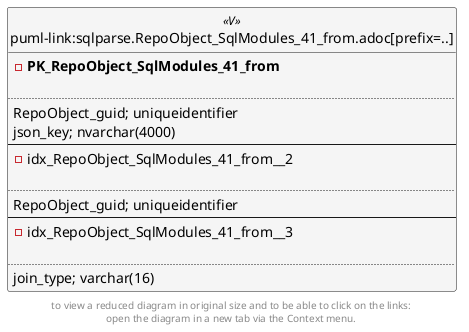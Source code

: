 @startuml
left to right direction
'top to bottom direction
hide circle
'avoide "." issues:
set namespaceSeparator none


skinparam class {
  BackgroundColor White
  BackgroundColor<<FN>> Yellow
  BackgroundColor<<FS>> Yellow
  BackgroundColor<<FT>> LightGray
  BackgroundColor<<IF>> Yellow
  BackgroundColor<<IS>> Yellow
  BackgroundColor<<P>> Aqua
  BackgroundColor<<PC>> Aqua
  BackgroundColor<<SN>> Yellow
  BackgroundColor<<SO>> SlateBlue
  BackgroundColor<<TF>> LightGray
  BackgroundColor<<TR>> Tomato
  BackgroundColor<<U>> White
  BackgroundColor<<V>> WhiteSmoke
  BackgroundColor<<X>> Aqua
}


entity "puml-link:sqlparse.RepoObject_SqlModules_41_from.adoc[prefix=..]" as sqlparse.RepoObject_SqlModules_41_from << V >> {
- **PK_RepoObject_SqlModules_41_from**

..
RepoObject_guid; uniqueidentifier
json_key; nvarchar(4000)
--
- idx_RepoObject_SqlModules_41_from__2

..
RepoObject_guid; uniqueidentifier
--
- idx_RepoObject_SqlModules_41_from__3

..
join_type; varchar(16)
}


footer
to view a reduced diagram in original size and to be able to click on the links:
open the diagram in a new tab via the Context menu.
end footer

@enduml

